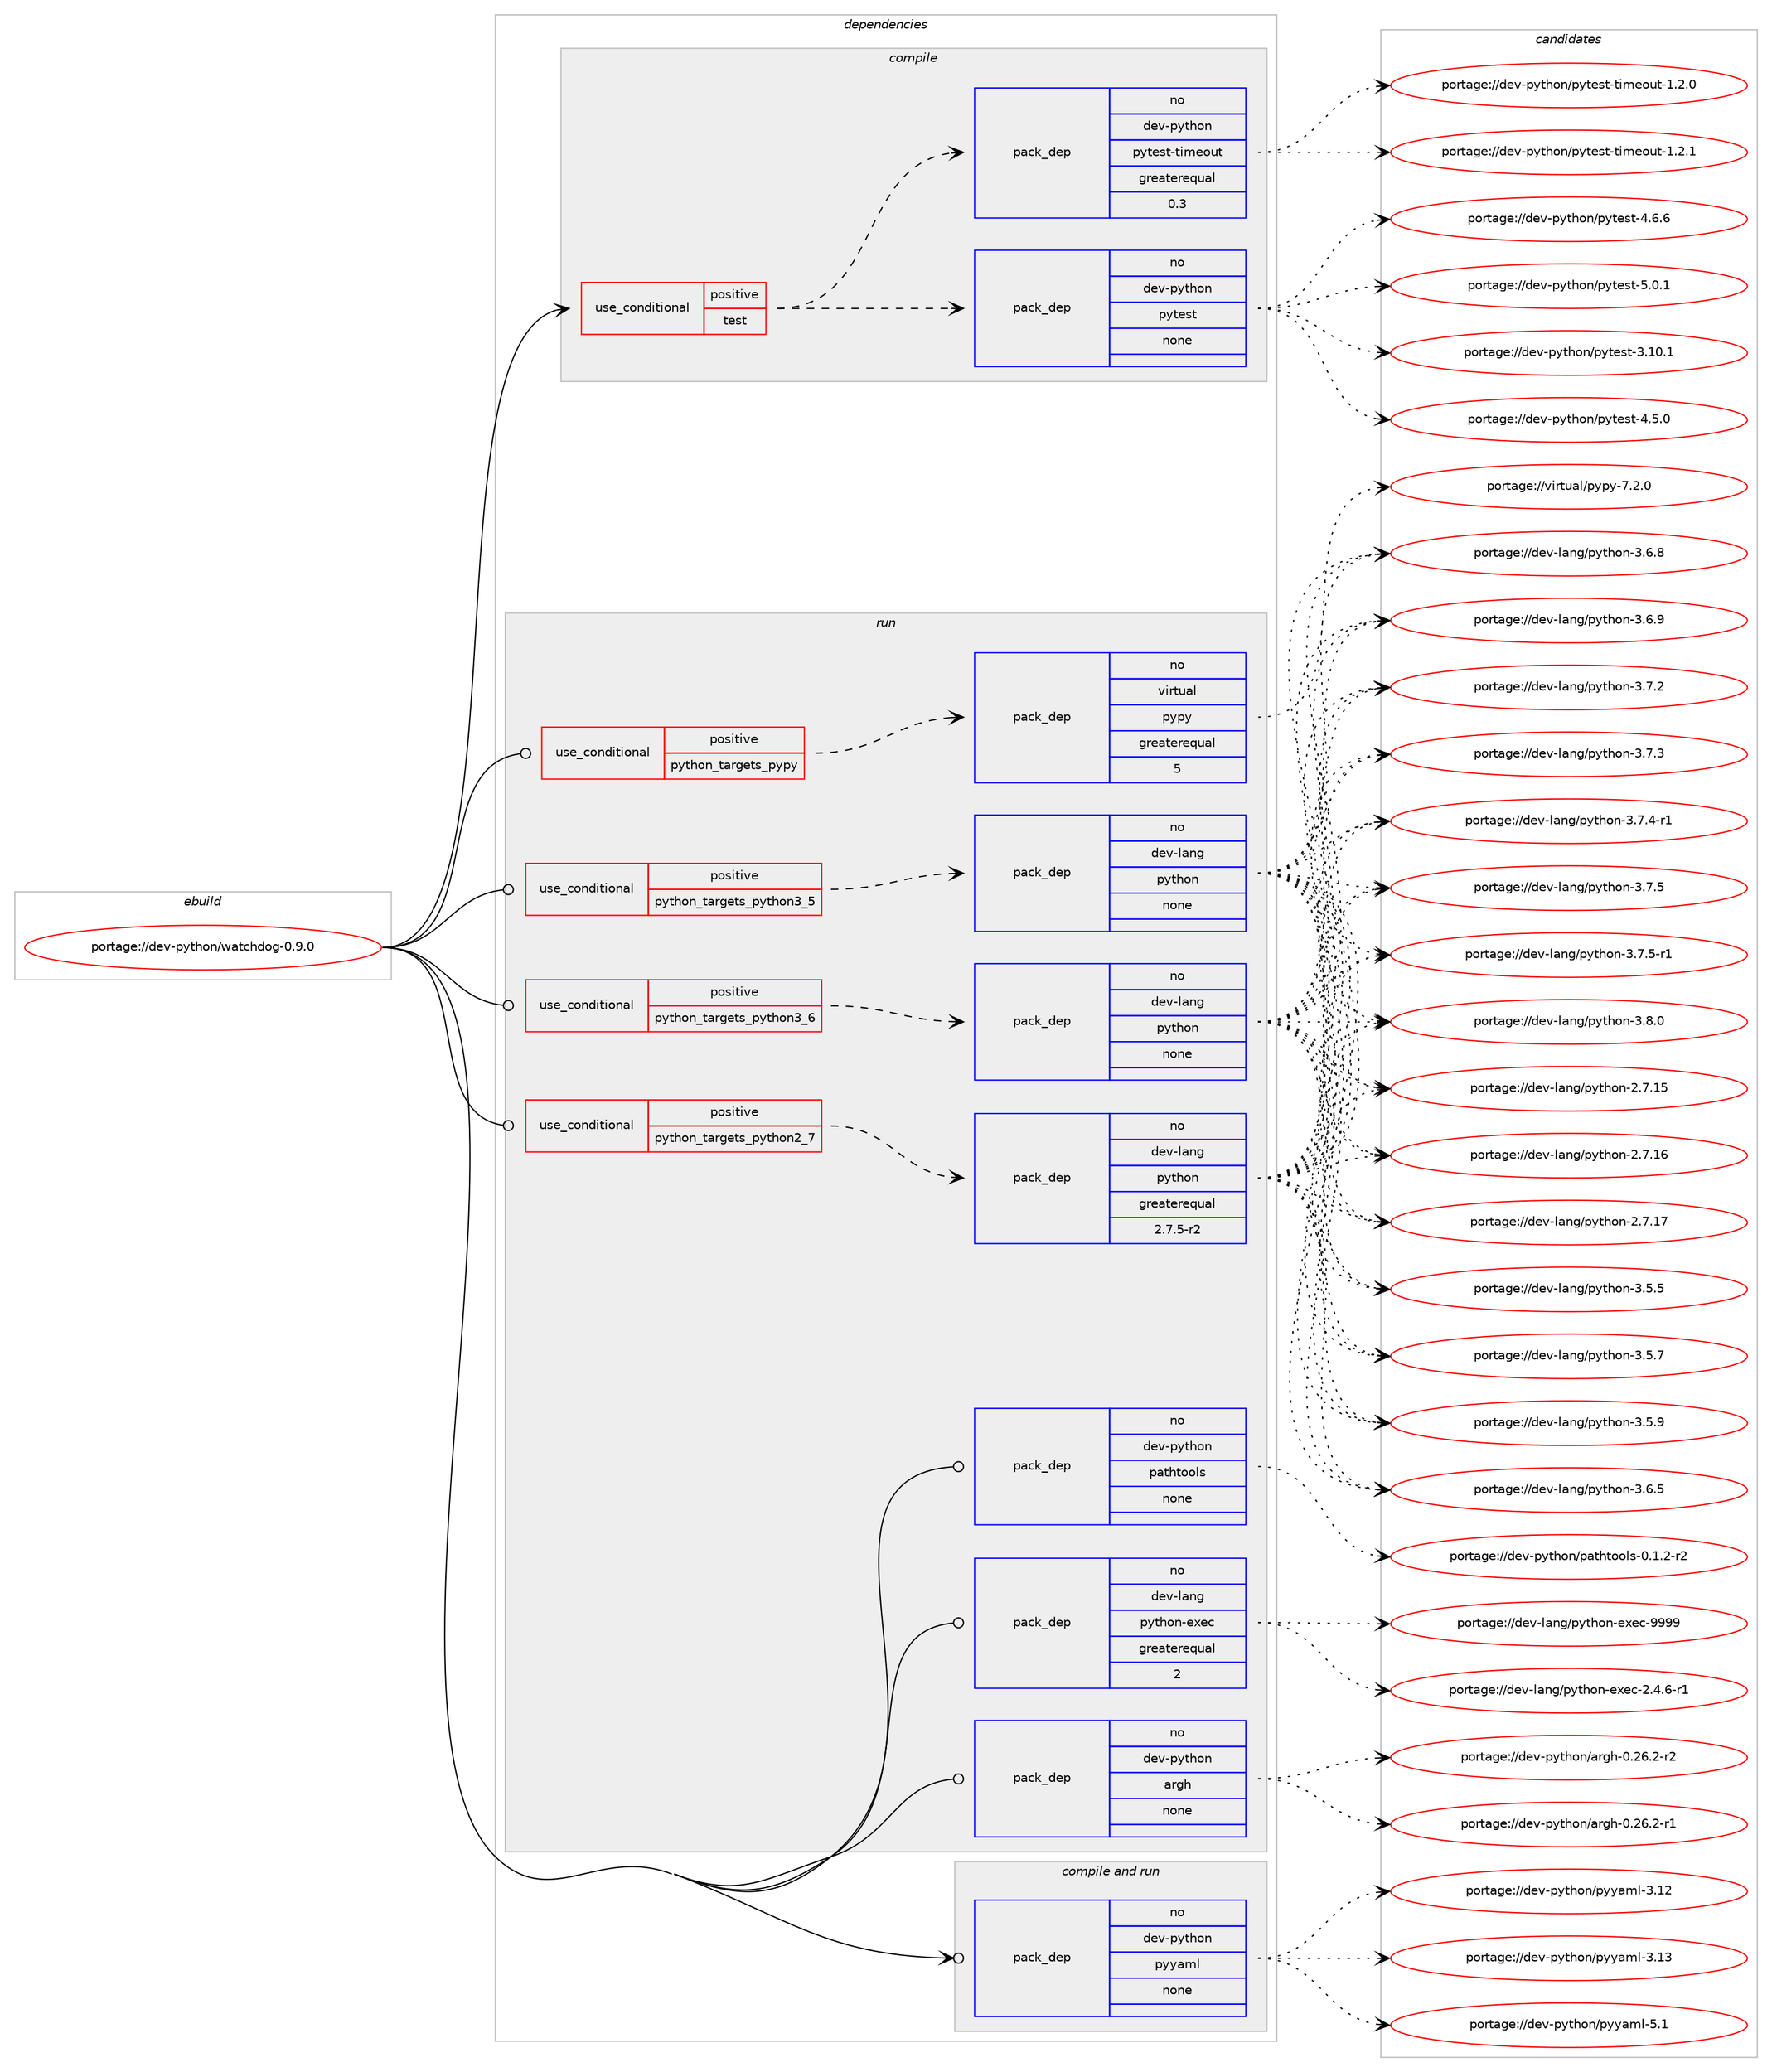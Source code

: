 digraph prolog {

# *************
# Graph options
# *************

newrank=true;
concentrate=true;
compound=true;
graph [rankdir=LR,fontname=Helvetica,fontsize=10,ranksep=1.5];#, ranksep=2.5, nodesep=0.2];
edge  [arrowhead=vee];
node  [fontname=Helvetica,fontsize=10];

# **********
# The ebuild
# **********

subgraph cluster_leftcol {
color=gray;
rank=same;
label=<<i>ebuild</i>>;
id [label="portage://dev-python/watchdog-0.9.0", color=red, width=4, href="../dev-python/watchdog-0.9.0.svg"];
}

# ****************
# The dependencies
# ****************

subgraph cluster_midcol {
color=gray;
label=<<i>dependencies</i>>;
subgraph cluster_compile {
fillcolor="#eeeeee";
style=filled;
label=<<i>compile</i>>;
subgraph cond40554 {
dependency178344 [label=<<TABLE BORDER="0" CELLBORDER="1" CELLSPACING="0" CELLPADDING="4"><TR><TD ROWSPAN="3" CELLPADDING="10">use_conditional</TD></TR><TR><TD>positive</TD></TR><TR><TD>test</TD></TR></TABLE>>, shape=none, color=red];
subgraph pack134379 {
dependency178345 [label=<<TABLE BORDER="0" CELLBORDER="1" CELLSPACING="0" CELLPADDING="4" WIDTH="220"><TR><TD ROWSPAN="6" CELLPADDING="30">pack_dep</TD></TR><TR><TD WIDTH="110">no</TD></TR><TR><TD>dev-python</TD></TR><TR><TD>pytest</TD></TR><TR><TD>none</TD></TR><TR><TD></TD></TR></TABLE>>, shape=none, color=blue];
}
dependency178344:e -> dependency178345:w [weight=20,style="dashed",arrowhead="vee"];
subgraph pack134380 {
dependency178346 [label=<<TABLE BORDER="0" CELLBORDER="1" CELLSPACING="0" CELLPADDING="4" WIDTH="220"><TR><TD ROWSPAN="6" CELLPADDING="30">pack_dep</TD></TR><TR><TD WIDTH="110">no</TD></TR><TR><TD>dev-python</TD></TR><TR><TD>pytest-timeout</TD></TR><TR><TD>greaterequal</TD></TR><TR><TD>0.3</TD></TR></TABLE>>, shape=none, color=blue];
}
dependency178344:e -> dependency178346:w [weight=20,style="dashed",arrowhead="vee"];
}
id:e -> dependency178344:w [weight=20,style="solid",arrowhead="vee"];
}
subgraph cluster_compileandrun {
fillcolor="#eeeeee";
style=filled;
label=<<i>compile and run</i>>;
subgraph pack134381 {
dependency178347 [label=<<TABLE BORDER="0" CELLBORDER="1" CELLSPACING="0" CELLPADDING="4" WIDTH="220"><TR><TD ROWSPAN="6" CELLPADDING="30">pack_dep</TD></TR><TR><TD WIDTH="110">no</TD></TR><TR><TD>dev-python</TD></TR><TR><TD>pyyaml</TD></TR><TR><TD>none</TD></TR><TR><TD></TD></TR></TABLE>>, shape=none, color=blue];
}
id:e -> dependency178347:w [weight=20,style="solid",arrowhead="odotvee"];
}
subgraph cluster_run {
fillcolor="#eeeeee";
style=filled;
label=<<i>run</i>>;
subgraph cond40555 {
dependency178348 [label=<<TABLE BORDER="0" CELLBORDER="1" CELLSPACING="0" CELLPADDING="4"><TR><TD ROWSPAN="3" CELLPADDING="10">use_conditional</TD></TR><TR><TD>positive</TD></TR><TR><TD>python_targets_pypy</TD></TR></TABLE>>, shape=none, color=red];
subgraph pack134382 {
dependency178349 [label=<<TABLE BORDER="0" CELLBORDER="1" CELLSPACING="0" CELLPADDING="4" WIDTH="220"><TR><TD ROWSPAN="6" CELLPADDING="30">pack_dep</TD></TR><TR><TD WIDTH="110">no</TD></TR><TR><TD>virtual</TD></TR><TR><TD>pypy</TD></TR><TR><TD>greaterequal</TD></TR><TR><TD>5</TD></TR></TABLE>>, shape=none, color=blue];
}
dependency178348:e -> dependency178349:w [weight=20,style="dashed",arrowhead="vee"];
}
id:e -> dependency178348:w [weight=20,style="solid",arrowhead="odot"];
subgraph cond40556 {
dependency178350 [label=<<TABLE BORDER="0" CELLBORDER="1" CELLSPACING="0" CELLPADDING="4"><TR><TD ROWSPAN="3" CELLPADDING="10">use_conditional</TD></TR><TR><TD>positive</TD></TR><TR><TD>python_targets_python2_7</TD></TR></TABLE>>, shape=none, color=red];
subgraph pack134383 {
dependency178351 [label=<<TABLE BORDER="0" CELLBORDER="1" CELLSPACING="0" CELLPADDING="4" WIDTH="220"><TR><TD ROWSPAN="6" CELLPADDING="30">pack_dep</TD></TR><TR><TD WIDTH="110">no</TD></TR><TR><TD>dev-lang</TD></TR><TR><TD>python</TD></TR><TR><TD>greaterequal</TD></TR><TR><TD>2.7.5-r2</TD></TR></TABLE>>, shape=none, color=blue];
}
dependency178350:e -> dependency178351:w [weight=20,style="dashed",arrowhead="vee"];
}
id:e -> dependency178350:w [weight=20,style="solid",arrowhead="odot"];
subgraph cond40557 {
dependency178352 [label=<<TABLE BORDER="0" CELLBORDER="1" CELLSPACING="0" CELLPADDING="4"><TR><TD ROWSPAN="3" CELLPADDING="10">use_conditional</TD></TR><TR><TD>positive</TD></TR><TR><TD>python_targets_python3_5</TD></TR></TABLE>>, shape=none, color=red];
subgraph pack134384 {
dependency178353 [label=<<TABLE BORDER="0" CELLBORDER="1" CELLSPACING="0" CELLPADDING="4" WIDTH="220"><TR><TD ROWSPAN="6" CELLPADDING="30">pack_dep</TD></TR><TR><TD WIDTH="110">no</TD></TR><TR><TD>dev-lang</TD></TR><TR><TD>python</TD></TR><TR><TD>none</TD></TR><TR><TD></TD></TR></TABLE>>, shape=none, color=blue];
}
dependency178352:e -> dependency178353:w [weight=20,style="dashed",arrowhead="vee"];
}
id:e -> dependency178352:w [weight=20,style="solid",arrowhead="odot"];
subgraph cond40558 {
dependency178354 [label=<<TABLE BORDER="0" CELLBORDER="1" CELLSPACING="0" CELLPADDING="4"><TR><TD ROWSPAN="3" CELLPADDING="10">use_conditional</TD></TR><TR><TD>positive</TD></TR><TR><TD>python_targets_python3_6</TD></TR></TABLE>>, shape=none, color=red];
subgraph pack134385 {
dependency178355 [label=<<TABLE BORDER="0" CELLBORDER="1" CELLSPACING="0" CELLPADDING="4" WIDTH="220"><TR><TD ROWSPAN="6" CELLPADDING="30">pack_dep</TD></TR><TR><TD WIDTH="110">no</TD></TR><TR><TD>dev-lang</TD></TR><TR><TD>python</TD></TR><TR><TD>none</TD></TR><TR><TD></TD></TR></TABLE>>, shape=none, color=blue];
}
dependency178354:e -> dependency178355:w [weight=20,style="dashed",arrowhead="vee"];
}
id:e -> dependency178354:w [weight=20,style="solid",arrowhead="odot"];
subgraph pack134386 {
dependency178356 [label=<<TABLE BORDER="0" CELLBORDER="1" CELLSPACING="0" CELLPADDING="4" WIDTH="220"><TR><TD ROWSPAN="6" CELLPADDING="30">pack_dep</TD></TR><TR><TD WIDTH="110">no</TD></TR><TR><TD>dev-lang</TD></TR><TR><TD>python-exec</TD></TR><TR><TD>greaterequal</TD></TR><TR><TD>2</TD></TR></TABLE>>, shape=none, color=blue];
}
id:e -> dependency178356:w [weight=20,style="solid",arrowhead="odot"];
subgraph pack134387 {
dependency178357 [label=<<TABLE BORDER="0" CELLBORDER="1" CELLSPACING="0" CELLPADDING="4" WIDTH="220"><TR><TD ROWSPAN="6" CELLPADDING="30">pack_dep</TD></TR><TR><TD WIDTH="110">no</TD></TR><TR><TD>dev-python</TD></TR><TR><TD>argh</TD></TR><TR><TD>none</TD></TR><TR><TD></TD></TR></TABLE>>, shape=none, color=blue];
}
id:e -> dependency178357:w [weight=20,style="solid",arrowhead="odot"];
subgraph pack134388 {
dependency178358 [label=<<TABLE BORDER="0" CELLBORDER="1" CELLSPACING="0" CELLPADDING="4" WIDTH="220"><TR><TD ROWSPAN="6" CELLPADDING="30">pack_dep</TD></TR><TR><TD WIDTH="110">no</TD></TR><TR><TD>dev-python</TD></TR><TR><TD>pathtools</TD></TR><TR><TD>none</TD></TR><TR><TD></TD></TR></TABLE>>, shape=none, color=blue];
}
id:e -> dependency178358:w [weight=20,style="solid",arrowhead="odot"];
}
}

# **************
# The candidates
# **************

subgraph cluster_choices {
rank=same;
color=gray;
label=<<i>candidates</i>>;

subgraph choice134379 {
color=black;
nodesep=1;
choiceportage100101118451121211161041111104711212111610111511645514649484649 [label="portage://dev-python/pytest-3.10.1", color=red, width=4,href="../dev-python/pytest-3.10.1.svg"];
choiceportage1001011184511212111610411111047112121116101115116455246534648 [label="portage://dev-python/pytest-4.5.0", color=red, width=4,href="../dev-python/pytest-4.5.0.svg"];
choiceportage1001011184511212111610411111047112121116101115116455246544654 [label="portage://dev-python/pytest-4.6.6", color=red, width=4,href="../dev-python/pytest-4.6.6.svg"];
choiceportage1001011184511212111610411111047112121116101115116455346484649 [label="portage://dev-python/pytest-5.0.1", color=red, width=4,href="../dev-python/pytest-5.0.1.svg"];
dependency178345:e -> choiceportage100101118451121211161041111104711212111610111511645514649484649:w [style=dotted,weight="100"];
dependency178345:e -> choiceportage1001011184511212111610411111047112121116101115116455246534648:w [style=dotted,weight="100"];
dependency178345:e -> choiceportage1001011184511212111610411111047112121116101115116455246544654:w [style=dotted,weight="100"];
dependency178345:e -> choiceportage1001011184511212111610411111047112121116101115116455346484649:w [style=dotted,weight="100"];
}
subgraph choice134380 {
color=black;
nodesep=1;
choiceportage100101118451121211161041111104711212111610111511645116105109101111117116454946504648 [label="portage://dev-python/pytest-timeout-1.2.0", color=red, width=4,href="../dev-python/pytest-timeout-1.2.0.svg"];
choiceportage100101118451121211161041111104711212111610111511645116105109101111117116454946504649 [label="portage://dev-python/pytest-timeout-1.2.1", color=red, width=4,href="../dev-python/pytest-timeout-1.2.1.svg"];
dependency178346:e -> choiceportage100101118451121211161041111104711212111610111511645116105109101111117116454946504648:w [style=dotted,weight="100"];
dependency178346:e -> choiceportage100101118451121211161041111104711212111610111511645116105109101111117116454946504649:w [style=dotted,weight="100"];
}
subgraph choice134381 {
color=black;
nodesep=1;
choiceportage1001011184511212111610411111047112121121971091084551464950 [label="portage://dev-python/pyyaml-3.12", color=red, width=4,href="../dev-python/pyyaml-3.12.svg"];
choiceportage1001011184511212111610411111047112121121971091084551464951 [label="portage://dev-python/pyyaml-3.13", color=red, width=4,href="../dev-python/pyyaml-3.13.svg"];
choiceportage10010111845112121116104111110471121211219710910845534649 [label="portage://dev-python/pyyaml-5.1", color=red, width=4,href="../dev-python/pyyaml-5.1.svg"];
dependency178347:e -> choiceportage1001011184511212111610411111047112121121971091084551464950:w [style=dotted,weight="100"];
dependency178347:e -> choiceportage1001011184511212111610411111047112121121971091084551464951:w [style=dotted,weight="100"];
dependency178347:e -> choiceportage10010111845112121116104111110471121211219710910845534649:w [style=dotted,weight="100"];
}
subgraph choice134382 {
color=black;
nodesep=1;
choiceportage1181051141161179710847112121112121455546504648 [label="portage://virtual/pypy-7.2.0", color=red, width=4,href="../virtual/pypy-7.2.0.svg"];
dependency178349:e -> choiceportage1181051141161179710847112121112121455546504648:w [style=dotted,weight="100"];
}
subgraph choice134383 {
color=black;
nodesep=1;
choiceportage10010111845108971101034711212111610411111045504655464953 [label="portage://dev-lang/python-2.7.15", color=red, width=4,href="../dev-lang/python-2.7.15.svg"];
choiceportage10010111845108971101034711212111610411111045504655464954 [label="portage://dev-lang/python-2.7.16", color=red, width=4,href="../dev-lang/python-2.7.16.svg"];
choiceportage10010111845108971101034711212111610411111045504655464955 [label="portage://dev-lang/python-2.7.17", color=red, width=4,href="../dev-lang/python-2.7.17.svg"];
choiceportage100101118451089711010347112121116104111110455146534653 [label="portage://dev-lang/python-3.5.5", color=red, width=4,href="../dev-lang/python-3.5.5.svg"];
choiceportage100101118451089711010347112121116104111110455146534655 [label="portage://dev-lang/python-3.5.7", color=red, width=4,href="../dev-lang/python-3.5.7.svg"];
choiceportage100101118451089711010347112121116104111110455146534657 [label="portage://dev-lang/python-3.5.9", color=red, width=4,href="../dev-lang/python-3.5.9.svg"];
choiceportage100101118451089711010347112121116104111110455146544653 [label="portage://dev-lang/python-3.6.5", color=red, width=4,href="../dev-lang/python-3.6.5.svg"];
choiceportage100101118451089711010347112121116104111110455146544656 [label="portage://dev-lang/python-3.6.8", color=red, width=4,href="../dev-lang/python-3.6.8.svg"];
choiceportage100101118451089711010347112121116104111110455146544657 [label="portage://dev-lang/python-3.6.9", color=red, width=4,href="../dev-lang/python-3.6.9.svg"];
choiceportage100101118451089711010347112121116104111110455146554650 [label="portage://dev-lang/python-3.7.2", color=red, width=4,href="../dev-lang/python-3.7.2.svg"];
choiceportage100101118451089711010347112121116104111110455146554651 [label="portage://dev-lang/python-3.7.3", color=red, width=4,href="../dev-lang/python-3.7.3.svg"];
choiceportage1001011184510897110103471121211161041111104551465546524511449 [label="portage://dev-lang/python-3.7.4-r1", color=red, width=4,href="../dev-lang/python-3.7.4-r1.svg"];
choiceportage100101118451089711010347112121116104111110455146554653 [label="portage://dev-lang/python-3.7.5", color=red, width=4,href="../dev-lang/python-3.7.5.svg"];
choiceportage1001011184510897110103471121211161041111104551465546534511449 [label="portage://dev-lang/python-3.7.5-r1", color=red, width=4,href="../dev-lang/python-3.7.5-r1.svg"];
choiceportage100101118451089711010347112121116104111110455146564648 [label="portage://dev-lang/python-3.8.0", color=red, width=4,href="../dev-lang/python-3.8.0.svg"];
dependency178351:e -> choiceportage10010111845108971101034711212111610411111045504655464953:w [style=dotted,weight="100"];
dependency178351:e -> choiceportage10010111845108971101034711212111610411111045504655464954:w [style=dotted,weight="100"];
dependency178351:e -> choiceportage10010111845108971101034711212111610411111045504655464955:w [style=dotted,weight="100"];
dependency178351:e -> choiceportage100101118451089711010347112121116104111110455146534653:w [style=dotted,weight="100"];
dependency178351:e -> choiceportage100101118451089711010347112121116104111110455146534655:w [style=dotted,weight="100"];
dependency178351:e -> choiceportage100101118451089711010347112121116104111110455146534657:w [style=dotted,weight="100"];
dependency178351:e -> choiceportage100101118451089711010347112121116104111110455146544653:w [style=dotted,weight="100"];
dependency178351:e -> choiceportage100101118451089711010347112121116104111110455146544656:w [style=dotted,weight="100"];
dependency178351:e -> choiceportage100101118451089711010347112121116104111110455146544657:w [style=dotted,weight="100"];
dependency178351:e -> choiceportage100101118451089711010347112121116104111110455146554650:w [style=dotted,weight="100"];
dependency178351:e -> choiceportage100101118451089711010347112121116104111110455146554651:w [style=dotted,weight="100"];
dependency178351:e -> choiceportage1001011184510897110103471121211161041111104551465546524511449:w [style=dotted,weight="100"];
dependency178351:e -> choiceportage100101118451089711010347112121116104111110455146554653:w [style=dotted,weight="100"];
dependency178351:e -> choiceportage1001011184510897110103471121211161041111104551465546534511449:w [style=dotted,weight="100"];
dependency178351:e -> choiceportage100101118451089711010347112121116104111110455146564648:w [style=dotted,weight="100"];
}
subgraph choice134384 {
color=black;
nodesep=1;
choiceportage10010111845108971101034711212111610411111045504655464953 [label="portage://dev-lang/python-2.7.15", color=red, width=4,href="../dev-lang/python-2.7.15.svg"];
choiceportage10010111845108971101034711212111610411111045504655464954 [label="portage://dev-lang/python-2.7.16", color=red, width=4,href="../dev-lang/python-2.7.16.svg"];
choiceportage10010111845108971101034711212111610411111045504655464955 [label="portage://dev-lang/python-2.7.17", color=red, width=4,href="../dev-lang/python-2.7.17.svg"];
choiceportage100101118451089711010347112121116104111110455146534653 [label="portage://dev-lang/python-3.5.5", color=red, width=4,href="../dev-lang/python-3.5.5.svg"];
choiceportage100101118451089711010347112121116104111110455146534655 [label="portage://dev-lang/python-3.5.7", color=red, width=4,href="../dev-lang/python-3.5.7.svg"];
choiceportage100101118451089711010347112121116104111110455146534657 [label="portage://dev-lang/python-3.5.9", color=red, width=4,href="../dev-lang/python-3.5.9.svg"];
choiceportage100101118451089711010347112121116104111110455146544653 [label="portage://dev-lang/python-3.6.5", color=red, width=4,href="../dev-lang/python-3.6.5.svg"];
choiceportage100101118451089711010347112121116104111110455146544656 [label="portage://dev-lang/python-3.6.8", color=red, width=4,href="../dev-lang/python-3.6.8.svg"];
choiceportage100101118451089711010347112121116104111110455146544657 [label="portage://dev-lang/python-3.6.9", color=red, width=4,href="../dev-lang/python-3.6.9.svg"];
choiceportage100101118451089711010347112121116104111110455146554650 [label="portage://dev-lang/python-3.7.2", color=red, width=4,href="../dev-lang/python-3.7.2.svg"];
choiceportage100101118451089711010347112121116104111110455146554651 [label="portage://dev-lang/python-3.7.3", color=red, width=4,href="../dev-lang/python-3.7.3.svg"];
choiceportage1001011184510897110103471121211161041111104551465546524511449 [label="portage://dev-lang/python-3.7.4-r1", color=red, width=4,href="../dev-lang/python-3.7.4-r1.svg"];
choiceportage100101118451089711010347112121116104111110455146554653 [label="portage://dev-lang/python-3.7.5", color=red, width=4,href="../dev-lang/python-3.7.5.svg"];
choiceportage1001011184510897110103471121211161041111104551465546534511449 [label="portage://dev-lang/python-3.7.5-r1", color=red, width=4,href="../dev-lang/python-3.7.5-r1.svg"];
choiceportage100101118451089711010347112121116104111110455146564648 [label="portage://dev-lang/python-3.8.0", color=red, width=4,href="../dev-lang/python-3.8.0.svg"];
dependency178353:e -> choiceportage10010111845108971101034711212111610411111045504655464953:w [style=dotted,weight="100"];
dependency178353:e -> choiceportage10010111845108971101034711212111610411111045504655464954:w [style=dotted,weight="100"];
dependency178353:e -> choiceportage10010111845108971101034711212111610411111045504655464955:w [style=dotted,weight="100"];
dependency178353:e -> choiceportage100101118451089711010347112121116104111110455146534653:w [style=dotted,weight="100"];
dependency178353:e -> choiceportage100101118451089711010347112121116104111110455146534655:w [style=dotted,weight="100"];
dependency178353:e -> choiceportage100101118451089711010347112121116104111110455146534657:w [style=dotted,weight="100"];
dependency178353:e -> choiceportage100101118451089711010347112121116104111110455146544653:w [style=dotted,weight="100"];
dependency178353:e -> choiceportage100101118451089711010347112121116104111110455146544656:w [style=dotted,weight="100"];
dependency178353:e -> choiceportage100101118451089711010347112121116104111110455146544657:w [style=dotted,weight="100"];
dependency178353:e -> choiceportage100101118451089711010347112121116104111110455146554650:w [style=dotted,weight="100"];
dependency178353:e -> choiceportage100101118451089711010347112121116104111110455146554651:w [style=dotted,weight="100"];
dependency178353:e -> choiceportage1001011184510897110103471121211161041111104551465546524511449:w [style=dotted,weight="100"];
dependency178353:e -> choiceportage100101118451089711010347112121116104111110455146554653:w [style=dotted,weight="100"];
dependency178353:e -> choiceportage1001011184510897110103471121211161041111104551465546534511449:w [style=dotted,weight="100"];
dependency178353:e -> choiceportage100101118451089711010347112121116104111110455146564648:w [style=dotted,weight="100"];
}
subgraph choice134385 {
color=black;
nodesep=1;
choiceportage10010111845108971101034711212111610411111045504655464953 [label="portage://dev-lang/python-2.7.15", color=red, width=4,href="../dev-lang/python-2.7.15.svg"];
choiceportage10010111845108971101034711212111610411111045504655464954 [label="portage://dev-lang/python-2.7.16", color=red, width=4,href="../dev-lang/python-2.7.16.svg"];
choiceportage10010111845108971101034711212111610411111045504655464955 [label="portage://dev-lang/python-2.7.17", color=red, width=4,href="../dev-lang/python-2.7.17.svg"];
choiceportage100101118451089711010347112121116104111110455146534653 [label="portage://dev-lang/python-3.5.5", color=red, width=4,href="../dev-lang/python-3.5.5.svg"];
choiceportage100101118451089711010347112121116104111110455146534655 [label="portage://dev-lang/python-3.5.7", color=red, width=4,href="../dev-lang/python-3.5.7.svg"];
choiceportage100101118451089711010347112121116104111110455146534657 [label="portage://dev-lang/python-3.5.9", color=red, width=4,href="../dev-lang/python-3.5.9.svg"];
choiceportage100101118451089711010347112121116104111110455146544653 [label="portage://dev-lang/python-3.6.5", color=red, width=4,href="../dev-lang/python-3.6.5.svg"];
choiceportage100101118451089711010347112121116104111110455146544656 [label="portage://dev-lang/python-3.6.8", color=red, width=4,href="../dev-lang/python-3.6.8.svg"];
choiceportage100101118451089711010347112121116104111110455146544657 [label="portage://dev-lang/python-3.6.9", color=red, width=4,href="../dev-lang/python-3.6.9.svg"];
choiceportage100101118451089711010347112121116104111110455146554650 [label="portage://dev-lang/python-3.7.2", color=red, width=4,href="../dev-lang/python-3.7.2.svg"];
choiceportage100101118451089711010347112121116104111110455146554651 [label="portage://dev-lang/python-3.7.3", color=red, width=4,href="../dev-lang/python-3.7.3.svg"];
choiceportage1001011184510897110103471121211161041111104551465546524511449 [label="portage://dev-lang/python-3.7.4-r1", color=red, width=4,href="../dev-lang/python-3.7.4-r1.svg"];
choiceportage100101118451089711010347112121116104111110455146554653 [label="portage://dev-lang/python-3.7.5", color=red, width=4,href="../dev-lang/python-3.7.5.svg"];
choiceportage1001011184510897110103471121211161041111104551465546534511449 [label="portage://dev-lang/python-3.7.5-r1", color=red, width=4,href="../dev-lang/python-3.7.5-r1.svg"];
choiceportage100101118451089711010347112121116104111110455146564648 [label="portage://dev-lang/python-3.8.0", color=red, width=4,href="../dev-lang/python-3.8.0.svg"];
dependency178355:e -> choiceportage10010111845108971101034711212111610411111045504655464953:w [style=dotted,weight="100"];
dependency178355:e -> choiceportage10010111845108971101034711212111610411111045504655464954:w [style=dotted,weight="100"];
dependency178355:e -> choiceportage10010111845108971101034711212111610411111045504655464955:w [style=dotted,weight="100"];
dependency178355:e -> choiceportage100101118451089711010347112121116104111110455146534653:w [style=dotted,weight="100"];
dependency178355:e -> choiceportage100101118451089711010347112121116104111110455146534655:w [style=dotted,weight="100"];
dependency178355:e -> choiceportage100101118451089711010347112121116104111110455146534657:w [style=dotted,weight="100"];
dependency178355:e -> choiceportage100101118451089711010347112121116104111110455146544653:w [style=dotted,weight="100"];
dependency178355:e -> choiceportage100101118451089711010347112121116104111110455146544656:w [style=dotted,weight="100"];
dependency178355:e -> choiceportage100101118451089711010347112121116104111110455146544657:w [style=dotted,weight="100"];
dependency178355:e -> choiceportage100101118451089711010347112121116104111110455146554650:w [style=dotted,weight="100"];
dependency178355:e -> choiceportage100101118451089711010347112121116104111110455146554651:w [style=dotted,weight="100"];
dependency178355:e -> choiceportage1001011184510897110103471121211161041111104551465546524511449:w [style=dotted,weight="100"];
dependency178355:e -> choiceportage100101118451089711010347112121116104111110455146554653:w [style=dotted,weight="100"];
dependency178355:e -> choiceportage1001011184510897110103471121211161041111104551465546534511449:w [style=dotted,weight="100"];
dependency178355:e -> choiceportage100101118451089711010347112121116104111110455146564648:w [style=dotted,weight="100"];
}
subgraph choice134386 {
color=black;
nodesep=1;
choiceportage10010111845108971101034711212111610411111045101120101994550465246544511449 [label="portage://dev-lang/python-exec-2.4.6-r1", color=red, width=4,href="../dev-lang/python-exec-2.4.6-r1.svg"];
choiceportage10010111845108971101034711212111610411111045101120101994557575757 [label="portage://dev-lang/python-exec-9999", color=red, width=4,href="../dev-lang/python-exec-9999.svg"];
dependency178356:e -> choiceportage10010111845108971101034711212111610411111045101120101994550465246544511449:w [style=dotted,weight="100"];
dependency178356:e -> choiceportage10010111845108971101034711212111610411111045101120101994557575757:w [style=dotted,weight="100"];
}
subgraph choice134387 {
color=black;
nodesep=1;
choiceportage100101118451121211161041111104797114103104454846505446504511449 [label="portage://dev-python/argh-0.26.2-r1", color=red, width=4,href="../dev-python/argh-0.26.2-r1.svg"];
choiceportage100101118451121211161041111104797114103104454846505446504511450 [label="portage://dev-python/argh-0.26.2-r2", color=red, width=4,href="../dev-python/argh-0.26.2-r2.svg"];
dependency178357:e -> choiceportage100101118451121211161041111104797114103104454846505446504511449:w [style=dotted,weight="100"];
dependency178357:e -> choiceportage100101118451121211161041111104797114103104454846505446504511450:w [style=dotted,weight="100"];
}
subgraph choice134388 {
color=black;
nodesep=1;
choiceportage1001011184511212111610411111047112971161041161111111081154548464946504511450 [label="portage://dev-python/pathtools-0.1.2-r2", color=red, width=4,href="../dev-python/pathtools-0.1.2-r2.svg"];
dependency178358:e -> choiceportage1001011184511212111610411111047112971161041161111111081154548464946504511450:w [style=dotted,weight="100"];
}
}

}
